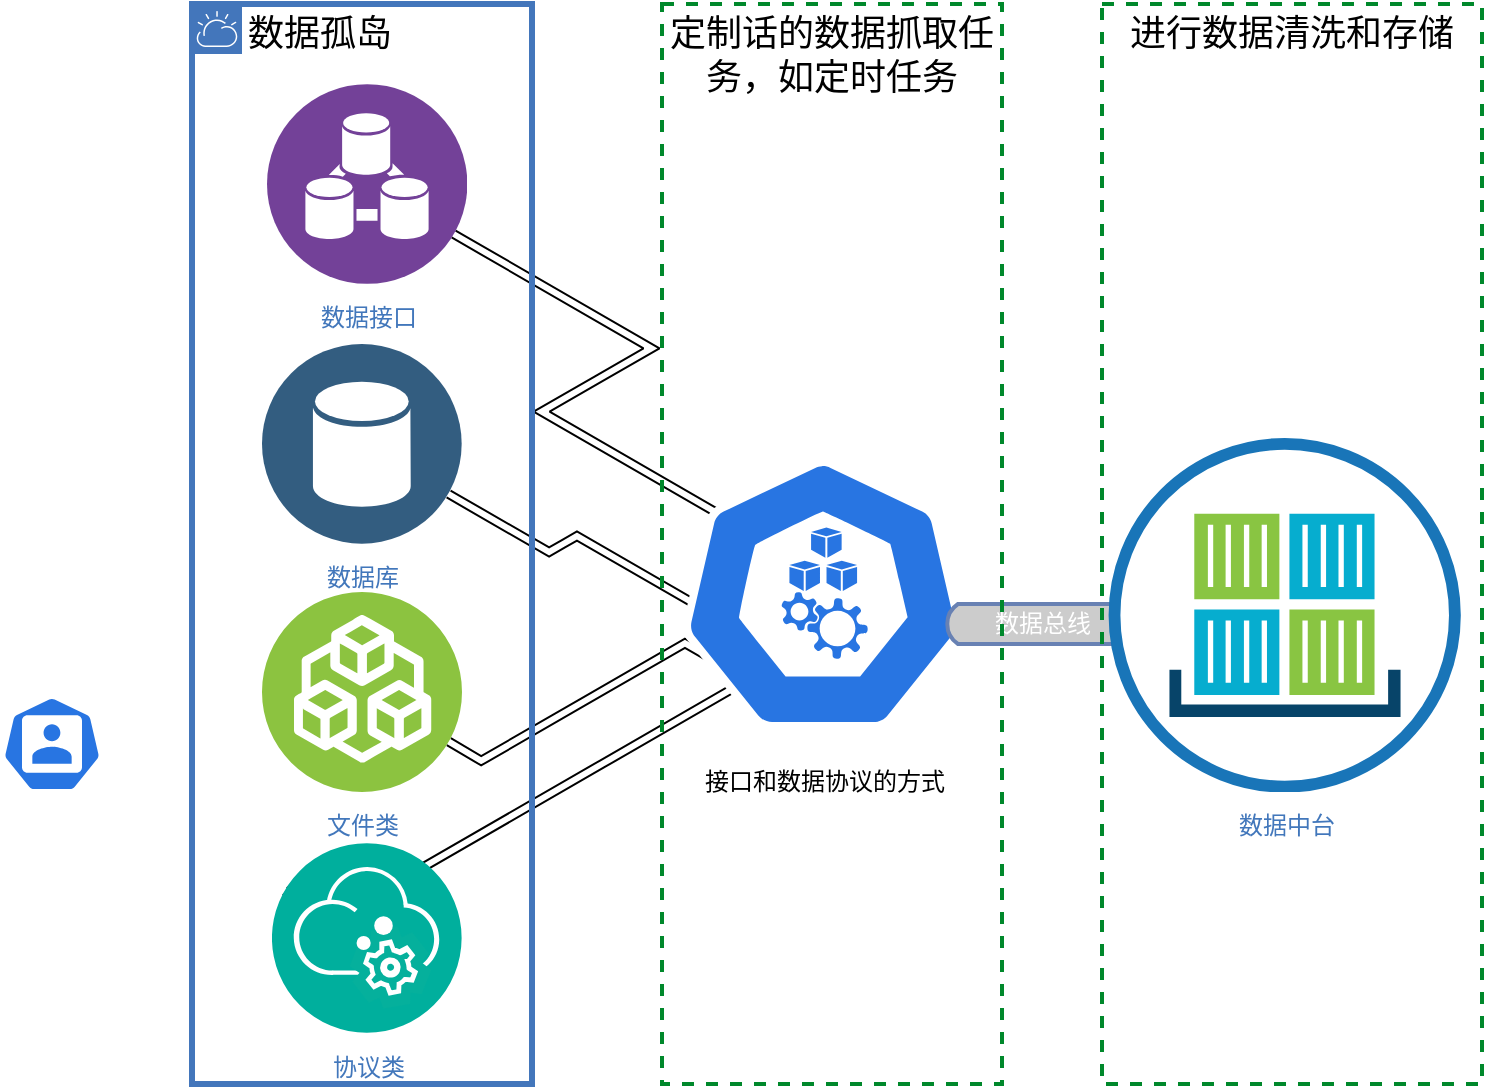 <mxfile version="20.1.1" type="github">
  <diagram id="zyM_5AJdQ0o9vrPpIEbl" name="Page-1">
    <mxGraphModel dx="946" dy="534" grid="1" gridSize="10" guides="1" tooltips="1" connect="1" arrows="1" fold="1" page="1" pageScale="1" pageWidth="827" pageHeight="1169" math="0" shadow="0">
      <root>
        <mxCell id="0" />
        <mxCell id="1" parent="0" />
        <mxCell id="QR0lw6LLtP8c5NyAksus-39" style="edgeStyle=isometricEdgeStyle;shape=link;rounded=0;orthogonalLoop=1;jettySize=auto;html=1;entryX=0.291;entryY=0.647;entryDx=0;entryDy=0;entryPerimeter=0;fontSize=18;elbow=vertical;" edge="1" parent="1" source="QR0lw6LLtP8c5NyAksus-2" target="QR0lw6LLtP8c5NyAksus-13">
          <mxGeometry relative="1" as="geometry" />
        </mxCell>
        <mxCell id="QR0lw6LLtP8c5NyAksus-2" value="数据库" style="aspect=fixed;perimeter=ellipsePerimeter;html=1;align=center;shadow=0;dashed=0;fontColor=#4277BB;labelBackgroundColor=#ffffff;fontSize=12;spacingTop=3;image;image=img/lib/ibm/data/data_services.svg;" vertex="1" parent="1">
          <mxGeometry x="160" y="240" width="100" height="100" as="geometry" />
        </mxCell>
        <mxCell id="QR0lw6LLtP8c5NyAksus-40" style="edgeStyle=isometricEdgeStyle;shape=link;rounded=0;orthogonalLoop=1;jettySize=auto;html=1;entryX=0.511;entryY=0.447;entryDx=0;entryDy=0;entryPerimeter=0;fontSize=18;elbow=vertical;" edge="1" parent="1" source="QR0lw6LLtP8c5NyAksus-1" target="QR0lw6LLtP8c5NyAksus-13">
          <mxGeometry relative="1" as="geometry" />
        </mxCell>
        <mxCell id="QR0lw6LLtP8c5NyAksus-1" value="数据接口" style="aspect=fixed;perimeter=ellipsePerimeter;html=1;align=center;shadow=0;dashed=0;fontColor=#4277BB;labelBackgroundColor=#ffffff;fontSize=12;spacingTop=3;image;image=img/lib/ibm/analytics/data_integration.svg;" vertex="1" parent="1">
          <mxGeometry x="162.5" y="110" width="100" height="100" as="geometry" />
        </mxCell>
        <mxCell id="QR0lw6LLtP8c5NyAksus-42" style="edgeStyle=isometricEdgeStyle;shape=link;rounded=0;orthogonalLoop=1;jettySize=auto;html=1;entryX=0.645;entryY=0.735;entryDx=0;entryDy=0;entryPerimeter=0;fontSize=18;elbow=vertical;" edge="1" parent="1" source="QR0lw6LLtP8c5NyAksus-5" target="QR0lw6LLtP8c5NyAksus-13">
          <mxGeometry relative="1" as="geometry">
            <Array as="points">
              <mxPoint x="330" y="450" />
            </Array>
          </mxGeometry>
        </mxCell>
        <mxCell id="QR0lw6LLtP8c5NyAksus-5" value="协议类" style="aspect=fixed;perimeter=ellipsePerimeter;html=1;align=center;shadow=0;dashed=0;fontColor=#4277BB;labelBackgroundColor=#ffffff;fontSize=12;spacingTop=3;image;image=img/lib/ibm/management/data_services.svg;" vertex="1" parent="1">
          <mxGeometry x="165" y="489.5" width="95" height="95" as="geometry" />
        </mxCell>
        <mxCell id="QR0lw6LLtP8c5NyAksus-41" style="edgeStyle=isometricEdgeStyle;shape=link;rounded=0;orthogonalLoop=1;jettySize=auto;html=1;entryX=0.433;entryY=0.847;entryDx=0;entryDy=0;entryPerimeter=0;fontSize=18;elbow=vertical;" edge="1" parent="1" source="QR0lw6LLtP8c5NyAksus-6" target="QR0lw6LLtP8c5NyAksus-13">
          <mxGeometry relative="1" as="geometry" />
        </mxCell>
        <mxCell id="QR0lw6LLtP8c5NyAksus-6" value="文件类&lt;br&gt;" style="aspect=fixed;perimeter=ellipsePerimeter;html=1;align=center;shadow=0;dashed=0;fontColor=#4277BB;labelBackgroundColor=#ffffff;fontSize=12;spacingTop=3;image;image=img/lib/ibm/blockchain/existing_enterprise_systems.svg;" vertex="1" parent="1">
          <mxGeometry x="160" y="364" width="100" height="100" as="geometry" />
        </mxCell>
        <mxCell id="QR0lw6LLtP8c5NyAksus-8" value="" style="sketch=0;html=1;dashed=0;whitespace=wrap;fillColor=#2875E2;strokeColor=#ffffff;points=[[0.005,0.63,0],[0.1,0.2,0],[0.9,0.2,0],[0.5,0,0],[0.995,0.63,0],[0.72,0.99,0],[0.5,1,0],[0.28,0.99,0]];shape=mxgraph.kubernetes.icon;prIcon=user" vertex="1" parent="1">
          <mxGeometry x="30" y="416" width="50" height="48" as="geometry" />
        </mxCell>
        <mxCell id="QR0lw6LLtP8c5NyAksus-13" value="&lt;span style=&quot;text-align: left;&quot;&gt;&lt;br&gt;&lt;br&gt;&lt;br&gt;&lt;br&gt;&lt;br&gt;&lt;br&gt;&lt;br&gt;&lt;br&gt;&lt;br&gt;&lt;br&gt;&lt;br&gt;&lt;br&gt;&lt;br&gt;接口和数据协议的方式&lt;/span&gt;" style="sketch=0;html=1;dashed=0;whitespace=wrap;fillColor=#2875E2;strokeColor=#ffffff;points=[[0.005,0.63,0],[0.1,0.2,0],[0.9,0.2,0],[0.5,0,0],[0.995,0.63,0],[0.72,0.99,0],[0.5,1,0],[0.28,0.99,0]];shape=mxgraph.kubernetes.icon;prIcon=node" vertex="1" parent="1">
          <mxGeometry x="370" y="280" width="141" height="170" as="geometry" />
        </mxCell>
        <mxCell id="QR0lw6LLtP8c5NyAksus-31" value="数据总线" style="html=1;outlineConnect=0;fillColor=#CCCCCC;strokeColor=#6881B3;gradientColor=none;gradientDirection=north;strokeWidth=2;shape=mxgraph.networks.bus;gradientColor=none;gradientDirection=north;fontColor=#ffffff;perimeter=backbonePerimeter;backboneSize=20;shadow=0;glass=0;sketch=0;" vertex="1" parent="1">
          <mxGeometry x="500" y="370" width="100" height="20" as="geometry" />
        </mxCell>
        <mxCell id="QR0lw6LLtP8c5NyAksus-32" value="&lt;font style=&quot;font-size: 18px;&quot;&gt;数据孤岛&lt;/font&gt;" style="shape=mxgraph.ibm.box;prType=cloud;fontStyle=0;verticalAlign=top;align=left;spacingLeft=32;spacingTop=4;fillColor=none;rounded=0;whiteSpace=wrap;html=1;strokeColor=#4376BB;strokeWidth=3;dashed=0;container=1;spacing=-4;collapsible=0;expand=0;recursiveResize=0;shadow=0;glass=0;sketch=0;" vertex="1" parent="1">
          <mxGeometry x="125" y="70" width="170" height="540" as="geometry" />
        </mxCell>
        <mxCell id="QR0lw6LLtP8c5NyAksus-30" value="数据中台" style="aspect=fixed;perimeter=ellipsePerimeter;html=1;align=center;shadow=0;dashed=0;fontColor=#4277BB;labelBackgroundColor=#ffffff;fontSize=12;spacingTop=3;image;image=img/lib/ibm/miscellaneous/ibm_containers.svg;glass=0;sketch=0;gradientColor=none;" vertex="1" parent="1">
          <mxGeometry x="583" y="287" width="177" height="177" as="geometry" />
        </mxCell>
        <mxCell id="QR0lw6LLtP8c5NyAksus-47" value="&lt;font style=&quot;font-size: 18px;&quot;&gt;进行数据清洗和存储&lt;/font&gt;" style="fontStyle=0;verticalAlign=top;align=center;spacingTop=-2;fillColor=none;rounded=0;whiteSpace=wrap;html=1;strokeColor=#00882B;strokeWidth=2;dashed=1;container=1;collapsible=0;expand=0;recursiveResize=0;shadow=0;glass=0;sketch=0;fontSize=12;" vertex="1" parent="1">
          <mxGeometry x="580" y="70" width="190" height="540" as="geometry" />
        </mxCell>
        <mxCell id="QR0lw6LLtP8c5NyAksus-48" value="&lt;font style=&quot;font-size: 18px;&quot;&gt;定制话的数据抓取任务，如定时任务&lt;/font&gt;" style="fontStyle=0;verticalAlign=top;align=center;spacingTop=-2;fillColor=none;rounded=0;whiteSpace=wrap;html=1;strokeColor=#00882B;strokeWidth=2;dashed=1;container=1;collapsible=0;expand=0;recursiveResize=0;shadow=0;glass=0;sketch=0;fontSize=12;" vertex="1" parent="1">
          <mxGeometry x="360" y="70" width="170" height="540" as="geometry" />
        </mxCell>
      </root>
    </mxGraphModel>
  </diagram>
</mxfile>
